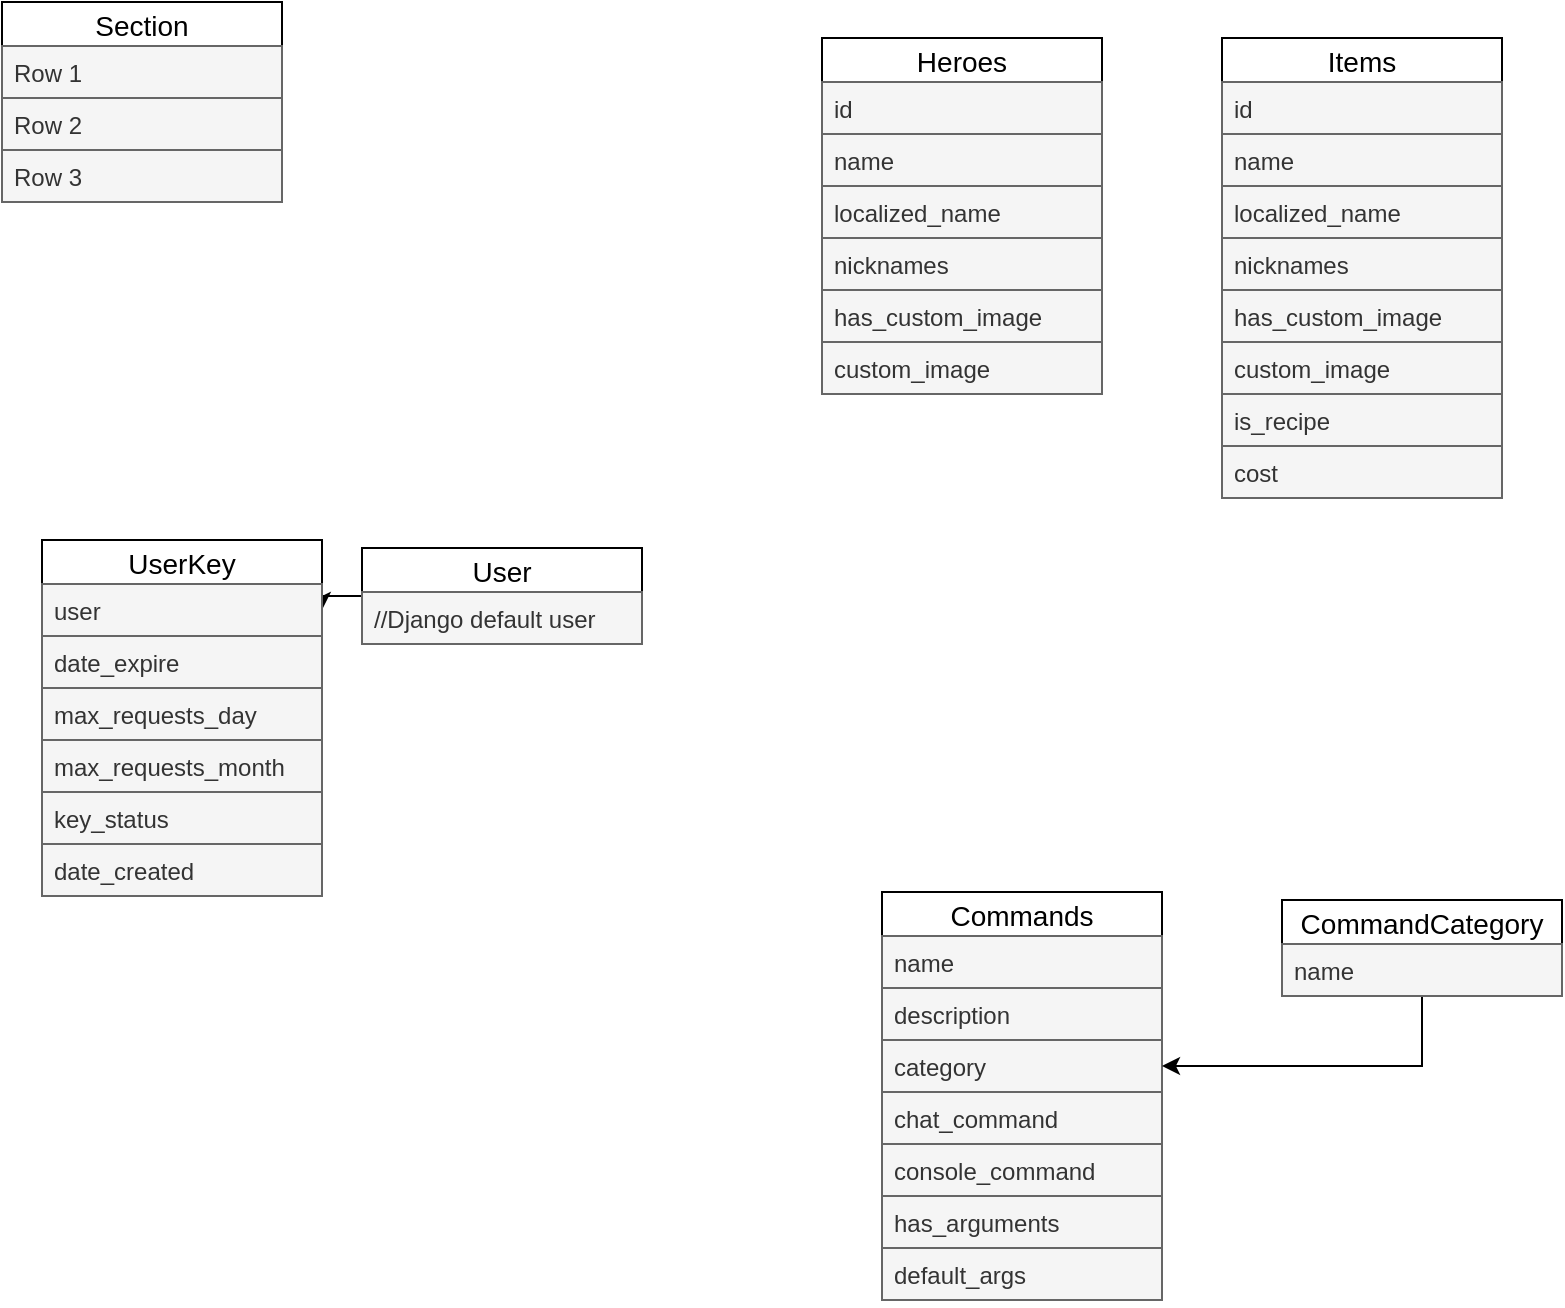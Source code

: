 <mxfile version="10.6.3" type="device"><diagram id="DwFtps8PELzB7TZlZyUa" name="Page-1"><mxGraphModel dx="1092" dy="815" grid="1" gridSize="10" guides="1" tooltips="1" connect="1" arrows="1" fold="1" page="1" pageScale="1" pageWidth="850" pageHeight="1100" math="0" shadow="0"><root><mxCell id="0"/><mxCell id="1" parent="0"/><mxCell id="SIKZF0L7bLZU0EaQkMuK-11" value="Section" style="swimlane;fontStyle=0;childLayout=stackLayout;horizontal=1;startSize=22;horizontalStack=0;resizeParent=1;resizeParentMax=0;resizeLast=0;collapsible=1;marginBottom=0;swimlaneFillColor=#ffffff;align=center;fontSize=14;" vertex="1" parent="1"><mxGeometry x="35" y="152" width="140" height="100" as="geometry"/></mxCell><mxCell id="SIKZF0L7bLZU0EaQkMuK-12" value="Row 1" style="text;strokeColor=#666666;fillColor=#f5f5f5;spacingLeft=4;spacingRight=4;overflow=hidden;rotatable=0;points=[[0,0.5],[1,0.5]];portConstraint=eastwest;fontSize=12;fontColor=#333333;" vertex="1" parent="SIKZF0L7bLZU0EaQkMuK-11"><mxGeometry y="22" width="140" height="26" as="geometry"/></mxCell><mxCell id="SIKZF0L7bLZU0EaQkMuK-13" value="Row 2" style="text;strokeColor=#666666;fillColor=#f5f5f5;spacingLeft=4;spacingRight=4;overflow=hidden;rotatable=0;points=[[0,0.5],[1,0.5]];portConstraint=eastwest;fontSize=12;fontColor=#333333;" vertex="1" parent="SIKZF0L7bLZU0EaQkMuK-11"><mxGeometry y="48" width="140" height="26" as="geometry"/></mxCell><mxCell id="SIKZF0L7bLZU0EaQkMuK-14" value="Row 3" style="text;strokeColor=#666666;fillColor=#f5f5f5;spacingLeft=4;spacingRight=4;overflow=hidden;rotatable=0;points=[[0,0.5],[1,0.5]];portConstraint=eastwest;fontSize=12;fontColor=#333333;" vertex="1" parent="SIKZF0L7bLZU0EaQkMuK-11"><mxGeometry y="74" width="140" height="26" as="geometry"/></mxCell><mxCell id="SIKZF0L7bLZU0EaQkMuK-27" style="edgeStyle=orthogonalEdgeStyle;rounded=0;orthogonalLoop=1;jettySize=auto;html=1;fontColor=#333333;" edge="1" parent="1" source="SIKZF0L7bLZU0EaQkMuK-15" target="SIKZF0L7bLZU0EaQkMuK-20"><mxGeometry relative="1" as="geometry"/></mxCell><mxCell id="SIKZF0L7bLZU0EaQkMuK-15" value="User" style="swimlane;fontStyle=0;childLayout=stackLayout;horizontal=1;startSize=22;horizontalStack=0;resizeParent=1;resizeParentMax=0;resizeLast=0;collapsible=1;marginBottom=0;swimlaneFillColor=#ffffff;align=center;fontSize=14;" vertex="1" parent="1"><mxGeometry x="215" y="425" width="140" height="48" as="geometry"/></mxCell><mxCell id="SIKZF0L7bLZU0EaQkMuK-16" value="//Django default user" style="text;strokeColor=#666666;fillColor=#f5f5f5;spacingLeft=4;spacingRight=4;overflow=hidden;rotatable=0;points=[[0,0.5],[1,0.5]];portConstraint=eastwest;fontSize=12;fontColor=#333333;" vertex="1" parent="SIKZF0L7bLZU0EaQkMuK-15"><mxGeometry y="22" width="140" height="26" as="geometry"/></mxCell><mxCell id="SIKZF0L7bLZU0EaQkMuK-19" value="UserKey" style="swimlane;fontStyle=0;childLayout=stackLayout;horizontal=1;startSize=22;horizontalStack=0;resizeParent=1;resizeParentMax=0;resizeLast=0;collapsible=1;marginBottom=0;swimlaneFillColor=#ffffff;align=center;fontSize=14;" vertex="1" parent="1"><mxGeometry x="55" y="421" width="140" height="178" as="geometry"/></mxCell><mxCell id="SIKZF0L7bLZU0EaQkMuK-20" value="user" style="text;strokeColor=#666666;fillColor=#f5f5f5;spacingLeft=4;spacingRight=4;overflow=hidden;rotatable=0;points=[[0,0.5],[1,0.5]];portConstraint=eastwest;fontSize=12;fontColor=#333333;" vertex="1" parent="SIKZF0L7bLZU0EaQkMuK-19"><mxGeometry y="22" width="140" height="26" as="geometry"/></mxCell><mxCell id="SIKZF0L7bLZU0EaQkMuK-21" value="date_expire" style="text;strokeColor=#666666;fillColor=#f5f5f5;spacingLeft=4;spacingRight=4;overflow=hidden;rotatable=0;points=[[0,0.5],[1,0.5]];portConstraint=eastwest;fontSize=12;fontColor=#333333;" vertex="1" parent="SIKZF0L7bLZU0EaQkMuK-19"><mxGeometry y="48" width="140" height="26" as="geometry"/></mxCell><mxCell id="SIKZF0L7bLZU0EaQkMuK-25" value="max_requests_day" style="text;strokeColor=#666666;fillColor=#f5f5f5;spacingLeft=4;spacingRight=4;overflow=hidden;rotatable=0;points=[[0,0.5],[1,0.5]];portConstraint=eastwest;fontSize=12;fontColor=#333333;" vertex="1" parent="SIKZF0L7bLZU0EaQkMuK-19"><mxGeometry y="74" width="140" height="26" as="geometry"/></mxCell><mxCell id="SIKZF0L7bLZU0EaQkMuK-22" value="max_requests_month" style="text;strokeColor=#666666;fillColor=#f5f5f5;spacingLeft=4;spacingRight=4;overflow=hidden;rotatable=0;points=[[0,0.5],[1,0.5]];portConstraint=eastwest;fontSize=12;fontColor=#333333;" vertex="1" parent="SIKZF0L7bLZU0EaQkMuK-19"><mxGeometry y="100" width="140" height="26" as="geometry"/></mxCell><mxCell id="SIKZF0L7bLZU0EaQkMuK-23" value="key_status" style="text;strokeColor=#666666;fillColor=#f5f5f5;spacingLeft=4;spacingRight=4;overflow=hidden;rotatable=0;points=[[0,0.5],[1,0.5]];portConstraint=eastwest;fontSize=12;fontColor=#333333;" vertex="1" parent="SIKZF0L7bLZU0EaQkMuK-19"><mxGeometry y="126" width="140" height="26" as="geometry"/></mxCell><mxCell id="SIKZF0L7bLZU0EaQkMuK-26" value="date_created" style="text;strokeColor=#666666;fillColor=#f5f5f5;spacingLeft=4;spacingRight=4;overflow=hidden;rotatable=0;points=[[0,0.5],[1,0.5]];portConstraint=eastwest;fontSize=12;fontColor=#333333;" vertex="1" parent="SIKZF0L7bLZU0EaQkMuK-19"><mxGeometry y="152" width="140" height="26" as="geometry"/></mxCell><mxCell id="SIKZF0L7bLZU0EaQkMuK-36" value="Heroes" style="swimlane;fontStyle=0;childLayout=stackLayout;horizontal=1;startSize=22;horizontalStack=0;resizeParent=1;resizeParentMax=0;resizeLast=0;collapsible=1;marginBottom=0;swimlaneFillColor=#ffffff;align=center;fontSize=14;" vertex="1" parent="1"><mxGeometry x="445" y="170" width="140" height="178" as="geometry"/></mxCell><mxCell id="SIKZF0L7bLZU0EaQkMuK-37" value="id" style="text;strokeColor=#666666;fillColor=#f5f5f5;spacingLeft=4;spacingRight=4;overflow=hidden;rotatable=0;points=[[0,0.5],[1,0.5]];portConstraint=eastwest;fontSize=12;fontColor=#333333;" vertex="1" parent="SIKZF0L7bLZU0EaQkMuK-36"><mxGeometry y="22" width="140" height="26" as="geometry"/></mxCell><mxCell id="SIKZF0L7bLZU0EaQkMuK-38" value="name" style="text;strokeColor=#666666;fillColor=#f5f5f5;spacingLeft=4;spacingRight=4;overflow=hidden;rotatable=0;points=[[0,0.5],[1,0.5]];portConstraint=eastwest;fontSize=12;fontColor=#333333;" vertex="1" parent="SIKZF0L7bLZU0EaQkMuK-36"><mxGeometry y="48" width="140" height="26" as="geometry"/></mxCell><mxCell id="SIKZF0L7bLZU0EaQkMuK-39" value="localized_name" style="text;strokeColor=#666666;fillColor=#f5f5f5;spacingLeft=4;spacingRight=4;overflow=hidden;rotatable=0;points=[[0,0.5],[1,0.5]];portConstraint=eastwest;fontSize=12;fontColor=#333333;" vertex="1" parent="SIKZF0L7bLZU0EaQkMuK-36"><mxGeometry y="74" width="140" height="26" as="geometry"/></mxCell><mxCell id="SIKZF0L7bLZU0EaQkMuK-40" value="nicknames" style="text;strokeColor=#666666;fillColor=#f5f5f5;spacingLeft=4;spacingRight=4;overflow=hidden;rotatable=0;points=[[0,0.5],[1,0.5]];portConstraint=eastwest;fontSize=12;fontColor=#333333;" vertex="1" parent="SIKZF0L7bLZU0EaQkMuK-36"><mxGeometry y="100" width="140" height="26" as="geometry"/></mxCell><mxCell id="SIKZF0L7bLZU0EaQkMuK-41" value="has_custom_image" style="text;strokeColor=#666666;fillColor=#f5f5f5;spacingLeft=4;spacingRight=4;overflow=hidden;rotatable=0;points=[[0,0.5],[1,0.5]];portConstraint=eastwest;fontSize=12;fontColor=#333333;" vertex="1" parent="SIKZF0L7bLZU0EaQkMuK-36"><mxGeometry y="126" width="140" height="26" as="geometry"/></mxCell><mxCell id="SIKZF0L7bLZU0EaQkMuK-42" value="custom_image" style="text;strokeColor=#666666;fillColor=#f5f5f5;spacingLeft=4;spacingRight=4;overflow=hidden;rotatable=0;points=[[0,0.5],[1,0.5]];portConstraint=eastwest;fontSize=12;fontColor=#333333;" vertex="1" parent="SIKZF0L7bLZU0EaQkMuK-36"><mxGeometry y="152" width="140" height="26" as="geometry"/></mxCell><mxCell id="SIKZF0L7bLZU0EaQkMuK-45" value="Items" style="swimlane;fontStyle=0;childLayout=stackLayout;horizontal=1;startSize=22;horizontalStack=0;resizeParent=1;resizeParentMax=0;resizeLast=0;collapsible=1;marginBottom=0;swimlaneFillColor=#ffffff;align=center;fontSize=14;" vertex="1" parent="1"><mxGeometry x="645" y="170" width="140" height="230" as="geometry"/></mxCell><mxCell id="SIKZF0L7bLZU0EaQkMuK-46" value="id" style="text;strokeColor=#666666;fillColor=#f5f5f5;spacingLeft=4;spacingRight=4;overflow=hidden;rotatable=0;points=[[0,0.5],[1,0.5]];portConstraint=eastwest;fontSize=12;fontColor=#333333;" vertex="1" parent="SIKZF0L7bLZU0EaQkMuK-45"><mxGeometry y="22" width="140" height="26" as="geometry"/></mxCell><mxCell id="SIKZF0L7bLZU0EaQkMuK-47" value="name" style="text;strokeColor=#666666;fillColor=#f5f5f5;spacingLeft=4;spacingRight=4;overflow=hidden;rotatable=0;points=[[0,0.5],[1,0.5]];portConstraint=eastwest;fontSize=12;fontColor=#333333;" vertex="1" parent="SIKZF0L7bLZU0EaQkMuK-45"><mxGeometry y="48" width="140" height="26" as="geometry"/></mxCell><mxCell id="SIKZF0L7bLZU0EaQkMuK-48" value="localized_name" style="text;strokeColor=#666666;fillColor=#f5f5f5;spacingLeft=4;spacingRight=4;overflow=hidden;rotatable=0;points=[[0,0.5],[1,0.5]];portConstraint=eastwest;fontSize=12;fontColor=#333333;" vertex="1" parent="SIKZF0L7bLZU0EaQkMuK-45"><mxGeometry y="74" width="140" height="26" as="geometry"/></mxCell><mxCell id="SIKZF0L7bLZU0EaQkMuK-49" value="nicknames" style="text;strokeColor=#666666;fillColor=#f5f5f5;spacingLeft=4;spacingRight=4;overflow=hidden;rotatable=0;points=[[0,0.5],[1,0.5]];portConstraint=eastwest;fontSize=12;fontColor=#333333;" vertex="1" parent="SIKZF0L7bLZU0EaQkMuK-45"><mxGeometry y="100" width="140" height="26" as="geometry"/></mxCell><mxCell id="SIKZF0L7bLZU0EaQkMuK-50" value="has_custom_image" style="text;strokeColor=#666666;fillColor=#f5f5f5;spacingLeft=4;spacingRight=4;overflow=hidden;rotatable=0;points=[[0,0.5],[1,0.5]];portConstraint=eastwest;fontSize=12;fontColor=#333333;" vertex="1" parent="SIKZF0L7bLZU0EaQkMuK-45"><mxGeometry y="126" width="140" height="26" as="geometry"/></mxCell><mxCell id="SIKZF0L7bLZU0EaQkMuK-51" value="custom_image" style="text;strokeColor=#666666;fillColor=#f5f5f5;spacingLeft=4;spacingRight=4;overflow=hidden;rotatable=0;points=[[0,0.5],[1,0.5]];portConstraint=eastwest;fontSize=12;fontColor=#333333;" vertex="1" parent="SIKZF0L7bLZU0EaQkMuK-45"><mxGeometry y="152" width="140" height="26" as="geometry"/></mxCell><mxCell id="SIKZF0L7bLZU0EaQkMuK-52" value="is_recipe" style="text;strokeColor=#666666;fillColor=#f5f5f5;spacingLeft=4;spacingRight=4;overflow=hidden;rotatable=0;points=[[0,0.5],[1,0.5]];portConstraint=eastwest;fontSize=12;fontColor=#333333;" vertex="1" parent="SIKZF0L7bLZU0EaQkMuK-45"><mxGeometry y="178" width="140" height="26" as="geometry"/></mxCell><mxCell id="SIKZF0L7bLZU0EaQkMuK-53" value="cost" style="text;strokeColor=#666666;fillColor=#f5f5f5;spacingLeft=4;spacingRight=4;overflow=hidden;rotatable=0;points=[[0,0.5],[1,0.5]];portConstraint=eastwest;fontSize=12;fontColor=#333333;" vertex="1" parent="SIKZF0L7bLZU0EaQkMuK-45"><mxGeometry y="204" width="140" height="26" as="geometry"/></mxCell><mxCell id="SIKZF0L7bLZU0EaQkMuK-54" value="Commands" style="swimlane;fontStyle=0;childLayout=stackLayout;horizontal=1;startSize=22;horizontalStack=0;resizeParent=1;resizeParentMax=0;resizeLast=0;collapsible=1;marginBottom=0;swimlaneFillColor=#ffffff;align=center;fontSize=14;" vertex="1" parent="1"><mxGeometry x="475" y="597" width="140" height="204" as="geometry"/></mxCell><mxCell id="SIKZF0L7bLZU0EaQkMuK-55" value="name" style="text;strokeColor=#666666;fillColor=#f5f5f5;spacingLeft=4;spacingRight=4;overflow=hidden;rotatable=0;points=[[0,0.5],[1,0.5]];portConstraint=eastwest;fontSize=12;fontColor=#333333;" vertex="1" parent="SIKZF0L7bLZU0EaQkMuK-54"><mxGeometry y="22" width="140" height="26" as="geometry"/></mxCell><mxCell id="SIKZF0L7bLZU0EaQkMuK-56" value="description" style="text;strokeColor=#666666;fillColor=#f5f5f5;spacingLeft=4;spacingRight=4;overflow=hidden;rotatable=0;points=[[0,0.5],[1,0.5]];portConstraint=eastwest;fontSize=12;fontColor=#333333;" vertex="1" parent="SIKZF0L7bLZU0EaQkMuK-54"><mxGeometry y="48" width="140" height="26" as="geometry"/></mxCell><mxCell id="SIKZF0L7bLZU0EaQkMuK-57" value="category" style="text;strokeColor=#666666;fillColor=#f5f5f5;spacingLeft=4;spacingRight=4;overflow=hidden;rotatable=0;points=[[0,0.5],[1,0.5]];portConstraint=eastwest;fontSize=12;fontColor=#333333;" vertex="1" parent="SIKZF0L7bLZU0EaQkMuK-54"><mxGeometry y="74" width="140" height="26" as="geometry"/></mxCell><mxCell id="SIKZF0L7bLZU0EaQkMuK-58" value="chat_command" style="text;strokeColor=#666666;fillColor=#f5f5f5;spacingLeft=4;spacingRight=4;overflow=hidden;rotatable=0;points=[[0,0.5],[1,0.5]];portConstraint=eastwest;fontSize=12;fontColor=#333333;" vertex="1" parent="SIKZF0L7bLZU0EaQkMuK-54"><mxGeometry y="100" width="140" height="26" as="geometry"/></mxCell><mxCell id="SIKZF0L7bLZU0EaQkMuK-59" value="console_command" style="text;strokeColor=#666666;fillColor=#f5f5f5;spacingLeft=4;spacingRight=4;overflow=hidden;rotatable=0;points=[[0,0.5],[1,0.5]];portConstraint=eastwest;fontSize=12;fontColor=#333333;" vertex="1" parent="SIKZF0L7bLZU0EaQkMuK-54"><mxGeometry y="126" width="140" height="26" as="geometry"/></mxCell><mxCell id="SIKZF0L7bLZU0EaQkMuK-60" value="has_arguments" style="text;strokeColor=#666666;fillColor=#f5f5f5;spacingLeft=4;spacingRight=4;overflow=hidden;rotatable=0;points=[[0,0.5],[1,0.5]];portConstraint=eastwest;fontSize=12;fontColor=#333333;" vertex="1" parent="SIKZF0L7bLZU0EaQkMuK-54"><mxGeometry y="152" width="140" height="26" as="geometry"/></mxCell><mxCell id="SIKZF0L7bLZU0EaQkMuK-61" value="default_args" style="text;strokeColor=#666666;fillColor=#f5f5f5;spacingLeft=4;spacingRight=4;overflow=hidden;rotatable=0;points=[[0,0.5],[1,0.5]];portConstraint=eastwest;fontSize=12;fontColor=#333333;" vertex="1" parent="SIKZF0L7bLZU0EaQkMuK-54"><mxGeometry y="178" width="140" height="26" as="geometry"/></mxCell><mxCell id="SIKZF0L7bLZU0EaQkMuK-69" style="edgeStyle=orthogonalEdgeStyle;rounded=0;orthogonalLoop=1;jettySize=auto;html=1;entryX=1;entryY=0.5;entryDx=0;entryDy=0;fontColor=#333333;" edge="1" parent="1" source="SIKZF0L7bLZU0EaQkMuK-64" target="SIKZF0L7bLZU0EaQkMuK-57"><mxGeometry relative="1" as="geometry"/></mxCell><mxCell id="SIKZF0L7bLZU0EaQkMuK-64" value="CommandCategory" style="swimlane;fontStyle=0;childLayout=stackLayout;horizontal=1;startSize=22;horizontalStack=0;resizeParent=1;resizeParentMax=0;resizeLast=0;collapsible=1;marginBottom=0;swimlaneFillColor=#ffffff;align=center;fontSize=14;" vertex="1" parent="1"><mxGeometry x="675" y="601" width="140" height="48" as="geometry"/></mxCell><mxCell id="SIKZF0L7bLZU0EaQkMuK-65" value="name" style="text;strokeColor=#666666;fillColor=#f5f5f5;spacingLeft=4;spacingRight=4;overflow=hidden;rotatable=0;points=[[0,0.5],[1,0.5]];portConstraint=eastwest;fontSize=12;fontColor=#333333;" vertex="1" parent="SIKZF0L7bLZU0EaQkMuK-64"><mxGeometry y="22" width="140" height="26" as="geometry"/></mxCell></root></mxGraphModel></diagram></mxfile>